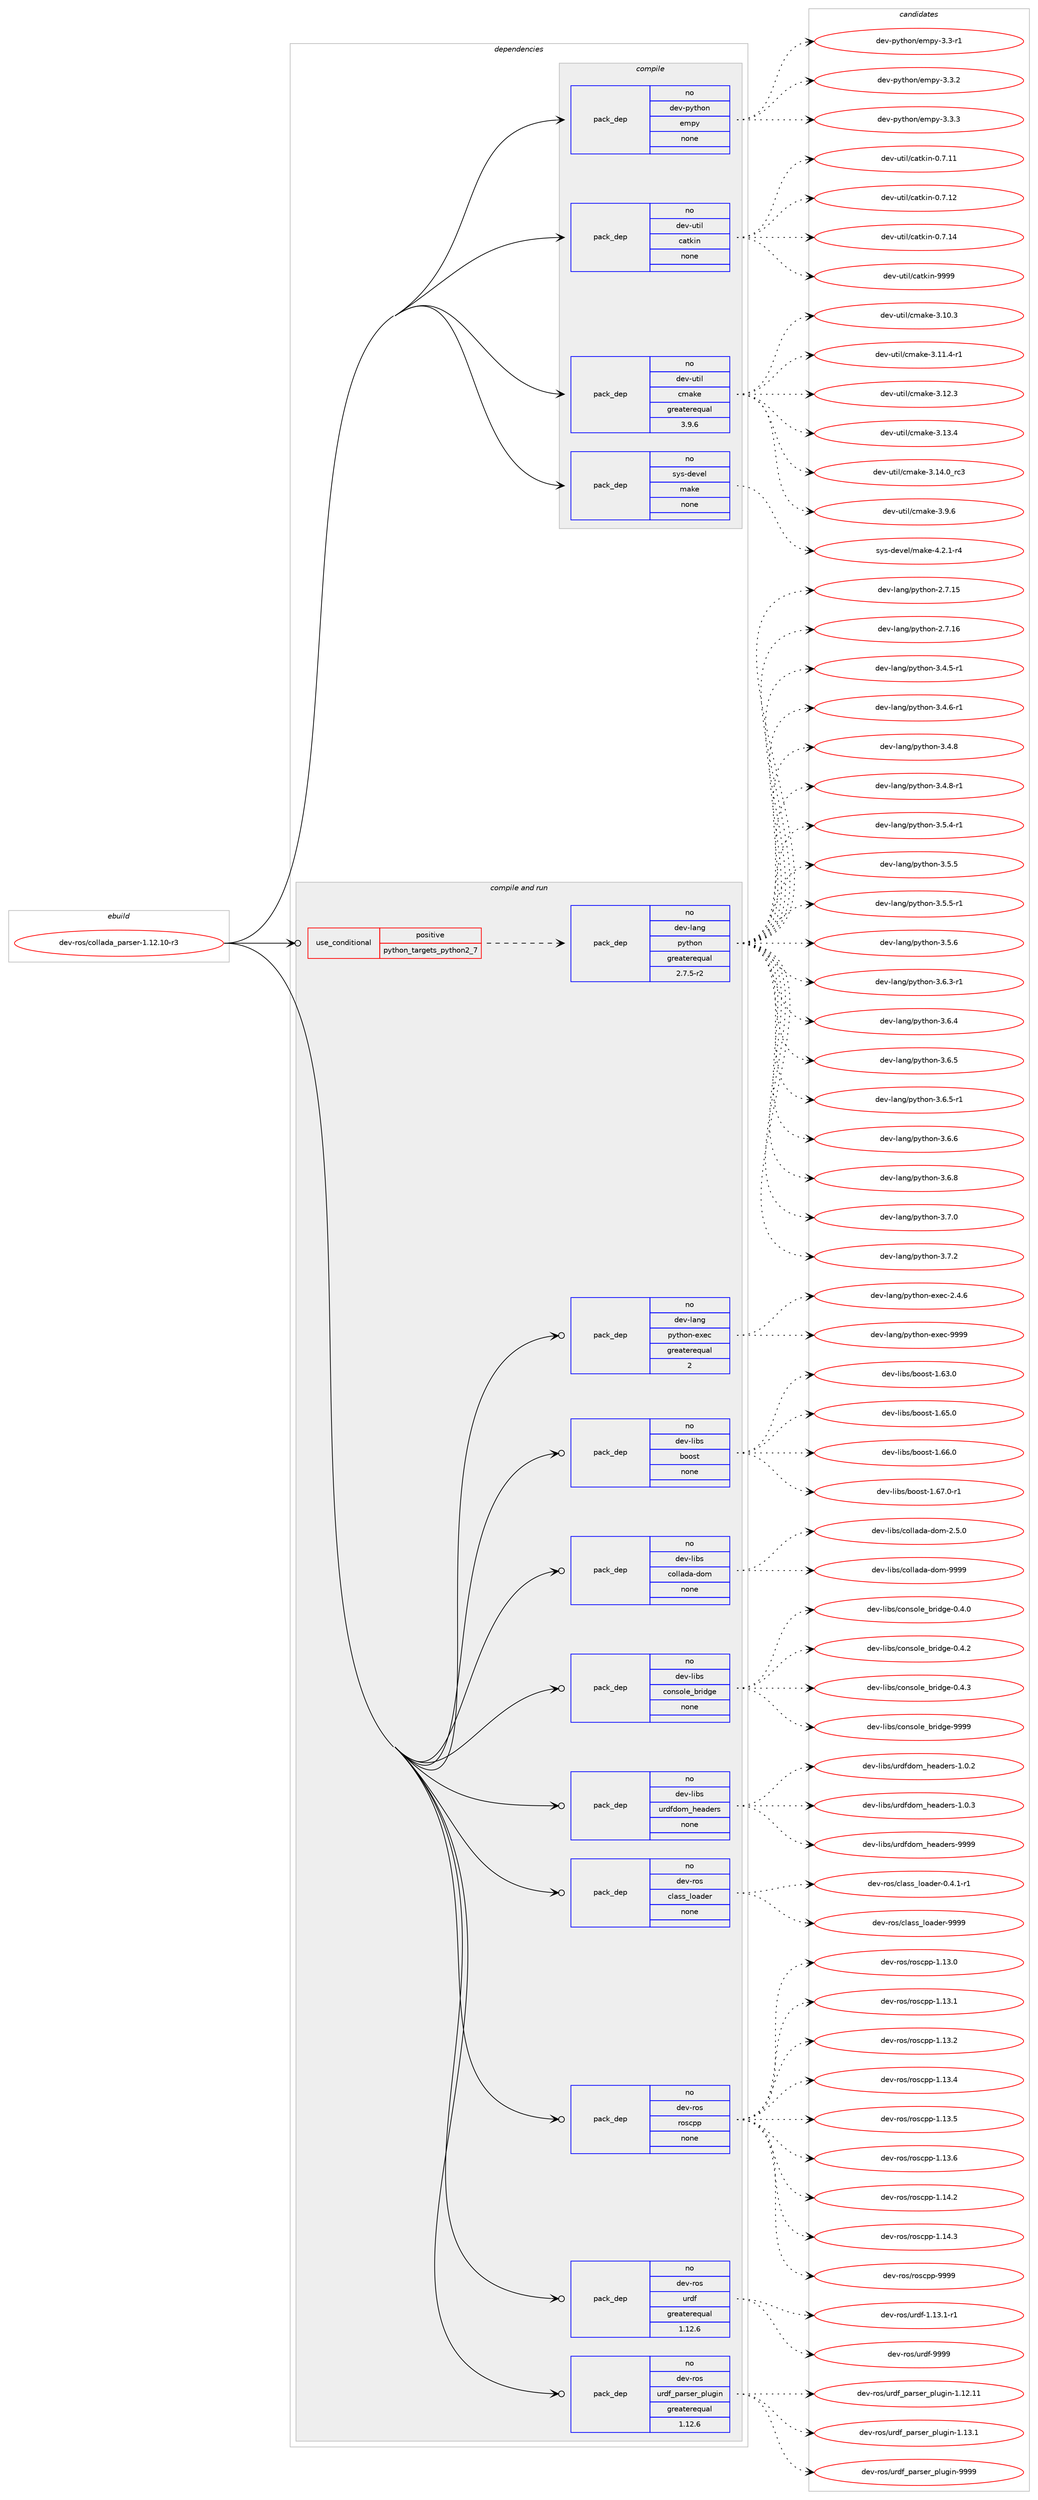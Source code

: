 digraph prolog {

# *************
# Graph options
# *************

newrank=true;
concentrate=true;
compound=true;
graph [rankdir=LR,fontname=Helvetica,fontsize=10,ranksep=1.5];#, ranksep=2.5, nodesep=0.2];
edge  [arrowhead=vee];
node  [fontname=Helvetica,fontsize=10];

# **********
# The ebuild
# **********

subgraph cluster_leftcol {
color=gray;
rank=same;
label=<<i>ebuild</i>>;
id [label="dev-ros/collada_parser-1.12.10-r3", color=red, width=4, href="../dev-ros/collada_parser-1.12.10-r3.svg"];
}

# ****************
# The dependencies
# ****************

subgraph cluster_midcol {
color=gray;
label=<<i>dependencies</i>>;
subgraph cluster_compile {
fillcolor="#eeeeee";
style=filled;
label=<<i>compile</i>>;
subgraph pack1041684 {
dependency1453142 [label=<<TABLE BORDER="0" CELLBORDER="1" CELLSPACING="0" CELLPADDING="4" WIDTH="220"><TR><TD ROWSPAN="6" CELLPADDING="30">pack_dep</TD></TR><TR><TD WIDTH="110">no</TD></TR><TR><TD>dev-python</TD></TR><TR><TD>empy</TD></TR><TR><TD>none</TD></TR><TR><TD></TD></TR></TABLE>>, shape=none, color=blue];
}
id:e -> dependency1453142:w [weight=20,style="solid",arrowhead="vee"];
subgraph pack1041685 {
dependency1453143 [label=<<TABLE BORDER="0" CELLBORDER="1" CELLSPACING="0" CELLPADDING="4" WIDTH="220"><TR><TD ROWSPAN="6" CELLPADDING="30">pack_dep</TD></TR><TR><TD WIDTH="110">no</TD></TR><TR><TD>dev-util</TD></TR><TR><TD>catkin</TD></TR><TR><TD>none</TD></TR><TR><TD></TD></TR></TABLE>>, shape=none, color=blue];
}
id:e -> dependency1453143:w [weight=20,style="solid",arrowhead="vee"];
subgraph pack1041686 {
dependency1453144 [label=<<TABLE BORDER="0" CELLBORDER="1" CELLSPACING="0" CELLPADDING="4" WIDTH="220"><TR><TD ROWSPAN="6" CELLPADDING="30">pack_dep</TD></TR><TR><TD WIDTH="110">no</TD></TR><TR><TD>dev-util</TD></TR><TR><TD>cmake</TD></TR><TR><TD>greaterequal</TD></TR><TR><TD>3.9.6</TD></TR></TABLE>>, shape=none, color=blue];
}
id:e -> dependency1453144:w [weight=20,style="solid",arrowhead="vee"];
subgraph pack1041687 {
dependency1453145 [label=<<TABLE BORDER="0" CELLBORDER="1" CELLSPACING="0" CELLPADDING="4" WIDTH="220"><TR><TD ROWSPAN="6" CELLPADDING="30">pack_dep</TD></TR><TR><TD WIDTH="110">no</TD></TR><TR><TD>sys-devel</TD></TR><TR><TD>make</TD></TR><TR><TD>none</TD></TR><TR><TD></TD></TR></TABLE>>, shape=none, color=blue];
}
id:e -> dependency1453145:w [weight=20,style="solid",arrowhead="vee"];
}
subgraph cluster_compileandrun {
fillcolor="#eeeeee";
style=filled;
label=<<i>compile and run</i>>;
subgraph cond388068 {
dependency1453146 [label=<<TABLE BORDER="0" CELLBORDER="1" CELLSPACING="0" CELLPADDING="4"><TR><TD ROWSPAN="3" CELLPADDING="10">use_conditional</TD></TR><TR><TD>positive</TD></TR><TR><TD>python_targets_python2_7</TD></TR></TABLE>>, shape=none, color=red];
subgraph pack1041688 {
dependency1453147 [label=<<TABLE BORDER="0" CELLBORDER="1" CELLSPACING="0" CELLPADDING="4" WIDTH="220"><TR><TD ROWSPAN="6" CELLPADDING="30">pack_dep</TD></TR><TR><TD WIDTH="110">no</TD></TR><TR><TD>dev-lang</TD></TR><TR><TD>python</TD></TR><TR><TD>greaterequal</TD></TR><TR><TD>2.7.5-r2</TD></TR></TABLE>>, shape=none, color=blue];
}
dependency1453146:e -> dependency1453147:w [weight=20,style="dashed",arrowhead="vee"];
}
id:e -> dependency1453146:w [weight=20,style="solid",arrowhead="odotvee"];
subgraph pack1041689 {
dependency1453148 [label=<<TABLE BORDER="0" CELLBORDER="1" CELLSPACING="0" CELLPADDING="4" WIDTH="220"><TR><TD ROWSPAN="6" CELLPADDING="30">pack_dep</TD></TR><TR><TD WIDTH="110">no</TD></TR><TR><TD>dev-lang</TD></TR><TR><TD>python-exec</TD></TR><TR><TD>greaterequal</TD></TR><TR><TD>2</TD></TR></TABLE>>, shape=none, color=blue];
}
id:e -> dependency1453148:w [weight=20,style="solid",arrowhead="odotvee"];
subgraph pack1041690 {
dependency1453149 [label=<<TABLE BORDER="0" CELLBORDER="1" CELLSPACING="0" CELLPADDING="4" WIDTH="220"><TR><TD ROWSPAN="6" CELLPADDING="30">pack_dep</TD></TR><TR><TD WIDTH="110">no</TD></TR><TR><TD>dev-libs</TD></TR><TR><TD>boost</TD></TR><TR><TD>none</TD></TR><TR><TD></TD></TR></TABLE>>, shape=none, color=blue];
}
id:e -> dependency1453149:w [weight=20,style="solid",arrowhead="odotvee"];
subgraph pack1041691 {
dependency1453150 [label=<<TABLE BORDER="0" CELLBORDER="1" CELLSPACING="0" CELLPADDING="4" WIDTH="220"><TR><TD ROWSPAN="6" CELLPADDING="30">pack_dep</TD></TR><TR><TD WIDTH="110">no</TD></TR><TR><TD>dev-libs</TD></TR><TR><TD>collada-dom</TD></TR><TR><TD>none</TD></TR><TR><TD></TD></TR></TABLE>>, shape=none, color=blue];
}
id:e -> dependency1453150:w [weight=20,style="solid",arrowhead="odotvee"];
subgraph pack1041692 {
dependency1453151 [label=<<TABLE BORDER="0" CELLBORDER="1" CELLSPACING="0" CELLPADDING="4" WIDTH="220"><TR><TD ROWSPAN="6" CELLPADDING="30">pack_dep</TD></TR><TR><TD WIDTH="110">no</TD></TR><TR><TD>dev-libs</TD></TR><TR><TD>console_bridge</TD></TR><TR><TD>none</TD></TR><TR><TD></TD></TR></TABLE>>, shape=none, color=blue];
}
id:e -> dependency1453151:w [weight=20,style="solid",arrowhead="odotvee"];
subgraph pack1041693 {
dependency1453152 [label=<<TABLE BORDER="0" CELLBORDER="1" CELLSPACING="0" CELLPADDING="4" WIDTH="220"><TR><TD ROWSPAN="6" CELLPADDING="30">pack_dep</TD></TR><TR><TD WIDTH="110">no</TD></TR><TR><TD>dev-libs</TD></TR><TR><TD>urdfdom_headers</TD></TR><TR><TD>none</TD></TR><TR><TD></TD></TR></TABLE>>, shape=none, color=blue];
}
id:e -> dependency1453152:w [weight=20,style="solid",arrowhead="odotvee"];
subgraph pack1041694 {
dependency1453153 [label=<<TABLE BORDER="0" CELLBORDER="1" CELLSPACING="0" CELLPADDING="4" WIDTH="220"><TR><TD ROWSPAN="6" CELLPADDING="30">pack_dep</TD></TR><TR><TD WIDTH="110">no</TD></TR><TR><TD>dev-ros</TD></TR><TR><TD>class_loader</TD></TR><TR><TD>none</TD></TR><TR><TD></TD></TR></TABLE>>, shape=none, color=blue];
}
id:e -> dependency1453153:w [weight=20,style="solid",arrowhead="odotvee"];
subgraph pack1041695 {
dependency1453154 [label=<<TABLE BORDER="0" CELLBORDER="1" CELLSPACING="0" CELLPADDING="4" WIDTH="220"><TR><TD ROWSPAN="6" CELLPADDING="30">pack_dep</TD></TR><TR><TD WIDTH="110">no</TD></TR><TR><TD>dev-ros</TD></TR><TR><TD>roscpp</TD></TR><TR><TD>none</TD></TR><TR><TD></TD></TR></TABLE>>, shape=none, color=blue];
}
id:e -> dependency1453154:w [weight=20,style="solid",arrowhead="odotvee"];
subgraph pack1041696 {
dependency1453155 [label=<<TABLE BORDER="0" CELLBORDER="1" CELLSPACING="0" CELLPADDING="4" WIDTH="220"><TR><TD ROWSPAN="6" CELLPADDING="30">pack_dep</TD></TR><TR><TD WIDTH="110">no</TD></TR><TR><TD>dev-ros</TD></TR><TR><TD>urdf</TD></TR><TR><TD>greaterequal</TD></TR><TR><TD>1.12.6</TD></TR></TABLE>>, shape=none, color=blue];
}
id:e -> dependency1453155:w [weight=20,style="solid",arrowhead="odotvee"];
subgraph pack1041697 {
dependency1453156 [label=<<TABLE BORDER="0" CELLBORDER="1" CELLSPACING="0" CELLPADDING="4" WIDTH="220"><TR><TD ROWSPAN="6" CELLPADDING="30">pack_dep</TD></TR><TR><TD WIDTH="110">no</TD></TR><TR><TD>dev-ros</TD></TR><TR><TD>urdf_parser_plugin</TD></TR><TR><TD>greaterequal</TD></TR><TR><TD>1.12.6</TD></TR></TABLE>>, shape=none, color=blue];
}
id:e -> dependency1453156:w [weight=20,style="solid",arrowhead="odotvee"];
}
subgraph cluster_run {
fillcolor="#eeeeee";
style=filled;
label=<<i>run</i>>;
}
}

# **************
# The candidates
# **************

subgraph cluster_choices {
rank=same;
color=gray;
label=<<i>candidates</i>>;

subgraph choice1041684 {
color=black;
nodesep=1;
choice1001011184511212111610411111047101109112121455146514511449 [label="dev-python/empy-3.3-r1", color=red, width=4,href="../dev-python/empy-3.3-r1.svg"];
choice1001011184511212111610411111047101109112121455146514650 [label="dev-python/empy-3.3.2", color=red, width=4,href="../dev-python/empy-3.3.2.svg"];
choice1001011184511212111610411111047101109112121455146514651 [label="dev-python/empy-3.3.3", color=red, width=4,href="../dev-python/empy-3.3.3.svg"];
dependency1453142:e -> choice1001011184511212111610411111047101109112121455146514511449:w [style=dotted,weight="100"];
dependency1453142:e -> choice1001011184511212111610411111047101109112121455146514650:w [style=dotted,weight="100"];
dependency1453142:e -> choice1001011184511212111610411111047101109112121455146514651:w [style=dotted,weight="100"];
}
subgraph choice1041685 {
color=black;
nodesep=1;
choice1001011184511711610510847999711610710511045484655464949 [label="dev-util/catkin-0.7.11", color=red, width=4,href="../dev-util/catkin-0.7.11.svg"];
choice1001011184511711610510847999711610710511045484655464950 [label="dev-util/catkin-0.7.12", color=red, width=4,href="../dev-util/catkin-0.7.12.svg"];
choice1001011184511711610510847999711610710511045484655464952 [label="dev-util/catkin-0.7.14", color=red, width=4,href="../dev-util/catkin-0.7.14.svg"];
choice100101118451171161051084799971161071051104557575757 [label="dev-util/catkin-9999", color=red, width=4,href="../dev-util/catkin-9999.svg"];
dependency1453143:e -> choice1001011184511711610510847999711610710511045484655464949:w [style=dotted,weight="100"];
dependency1453143:e -> choice1001011184511711610510847999711610710511045484655464950:w [style=dotted,weight="100"];
dependency1453143:e -> choice1001011184511711610510847999711610710511045484655464952:w [style=dotted,weight="100"];
dependency1453143:e -> choice100101118451171161051084799971161071051104557575757:w [style=dotted,weight="100"];
}
subgraph choice1041686 {
color=black;
nodesep=1;
choice1001011184511711610510847991099710710145514649484651 [label="dev-util/cmake-3.10.3", color=red, width=4,href="../dev-util/cmake-3.10.3.svg"];
choice10010111845117116105108479910997107101455146494946524511449 [label="dev-util/cmake-3.11.4-r1", color=red, width=4,href="../dev-util/cmake-3.11.4-r1.svg"];
choice1001011184511711610510847991099710710145514649504651 [label="dev-util/cmake-3.12.3", color=red, width=4,href="../dev-util/cmake-3.12.3.svg"];
choice1001011184511711610510847991099710710145514649514652 [label="dev-util/cmake-3.13.4", color=red, width=4,href="../dev-util/cmake-3.13.4.svg"];
choice1001011184511711610510847991099710710145514649524648951149951 [label="dev-util/cmake-3.14.0_rc3", color=red, width=4,href="../dev-util/cmake-3.14.0_rc3.svg"];
choice10010111845117116105108479910997107101455146574654 [label="dev-util/cmake-3.9.6", color=red, width=4,href="../dev-util/cmake-3.9.6.svg"];
dependency1453144:e -> choice1001011184511711610510847991099710710145514649484651:w [style=dotted,weight="100"];
dependency1453144:e -> choice10010111845117116105108479910997107101455146494946524511449:w [style=dotted,weight="100"];
dependency1453144:e -> choice1001011184511711610510847991099710710145514649504651:w [style=dotted,weight="100"];
dependency1453144:e -> choice1001011184511711610510847991099710710145514649514652:w [style=dotted,weight="100"];
dependency1453144:e -> choice1001011184511711610510847991099710710145514649524648951149951:w [style=dotted,weight="100"];
dependency1453144:e -> choice10010111845117116105108479910997107101455146574654:w [style=dotted,weight="100"];
}
subgraph choice1041687 {
color=black;
nodesep=1;
choice1151211154510010111810110847109971071014552465046494511452 [label="sys-devel/make-4.2.1-r4", color=red, width=4,href="../sys-devel/make-4.2.1-r4.svg"];
dependency1453145:e -> choice1151211154510010111810110847109971071014552465046494511452:w [style=dotted,weight="100"];
}
subgraph choice1041688 {
color=black;
nodesep=1;
choice10010111845108971101034711212111610411111045504655464953 [label="dev-lang/python-2.7.15", color=red, width=4,href="../dev-lang/python-2.7.15.svg"];
choice10010111845108971101034711212111610411111045504655464954 [label="dev-lang/python-2.7.16", color=red, width=4,href="../dev-lang/python-2.7.16.svg"];
choice1001011184510897110103471121211161041111104551465246534511449 [label="dev-lang/python-3.4.5-r1", color=red, width=4,href="../dev-lang/python-3.4.5-r1.svg"];
choice1001011184510897110103471121211161041111104551465246544511449 [label="dev-lang/python-3.4.6-r1", color=red, width=4,href="../dev-lang/python-3.4.6-r1.svg"];
choice100101118451089711010347112121116104111110455146524656 [label="dev-lang/python-3.4.8", color=red, width=4,href="../dev-lang/python-3.4.8.svg"];
choice1001011184510897110103471121211161041111104551465246564511449 [label="dev-lang/python-3.4.8-r1", color=red, width=4,href="../dev-lang/python-3.4.8-r1.svg"];
choice1001011184510897110103471121211161041111104551465346524511449 [label="dev-lang/python-3.5.4-r1", color=red, width=4,href="../dev-lang/python-3.5.4-r1.svg"];
choice100101118451089711010347112121116104111110455146534653 [label="dev-lang/python-3.5.5", color=red, width=4,href="../dev-lang/python-3.5.5.svg"];
choice1001011184510897110103471121211161041111104551465346534511449 [label="dev-lang/python-3.5.5-r1", color=red, width=4,href="../dev-lang/python-3.5.5-r1.svg"];
choice100101118451089711010347112121116104111110455146534654 [label="dev-lang/python-3.5.6", color=red, width=4,href="../dev-lang/python-3.5.6.svg"];
choice1001011184510897110103471121211161041111104551465446514511449 [label="dev-lang/python-3.6.3-r1", color=red, width=4,href="../dev-lang/python-3.6.3-r1.svg"];
choice100101118451089711010347112121116104111110455146544652 [label="dev-lang/python-3.6.4", color=red, width=4,href="../dev-lang/python-3.6.4.svg"];
choice100101118451089711010347112121116104111110455146544653 [label="dev-lang/python-3.6.5", color=red, width=4,href="../dev-lang/python-3.6.5.svg"];
choice1001011184510897110103471121211161041111104551465446534511449 [label="dev-lang/python-3.6.5-r1", color=red, width=4,href="../dev-lang/python-3.6.5-r1.svg"];
choice100101118451089711010347112121116104111110455146544654 [label="dev-lang/python-3.6.6", color=red, width=4,href="../dev-lang/python-3.6.6.svg"];
choice100101118451089711010347112121116104111110455146544656 [label="dev-lang/python-3.6.8", color=red, width=4,href="../dev-lang/python-3.6.8.svg"];
choice100101118451089711010347112121116104111110455146554648 [label="dev-lang/python-3.7.0", color=red, width=4,href="../dev-lang/python-3.7.0.svg"];
choice100101118451089711010347112121116104111110455146554650 [label="dev-lang/python-3.7.2", color=red, width=4,href="../dev-lang/python-3.7.2.svg"];
dependency1453147:e -> choice10010111845108971101034711212111610411111045504655464953:w [style=dotted,weight="100"];
dependency1453147:e -> choice10010111845108971101034711212111610411111045504655464954:w [style=dotted,weight="100"];
dependency1453147:e -> choice1001011184510897110103471121211161041111104551465246534511449:w [style=dotted,weight="100"];
dependency1453147:e -> choice1001011184510897110103471121211161041111104551465246544511449:w [style=dotted,weight="100"];
dependency1453147:e -> choice100101118451089711010347112121116104111110455146524656:w [style=dotted,weight="100"];
dependency1453147:e -> choice1001011184510897110103471121211161041111104551465246564511449:w [style=dotted,weight="100"];
dependency1453147:e -> choice1001011184510897110103471121211161041111104551465346524511449:w [style=dotted,weight="100"];
dependency1453147:e -> choice100101118451089711010347112121116104111110455146534653:w [style=dotted,weight="100"];
dependency1453147:e -> choice1001011184510897110103471121211161041111104551465346534511449:w [style=dotted,weight="100"];
dependency1453147:e -> choice100101118451089711010347112121116104111110455146534654:w [style=dotted,weight="100"];
dependency1453147:e -> choice1001011184510897110103471121211161041111104551465446514511449:w [style=dotted,weight="100"];
dependency1453147:e -> choice100101118451089711010347112121116104111110455146544652:w [style=dotted,weight="100"];
dependency1453147:e -> choice100101118451089711010347112121116104111110455146544653:w [style=dotted,weight="100"];
dependency1453147:e -> choice1001011184510897110103471121211161041111104551465446534511449:w [style=dotted,weight="100"];
dependency1453147:e -> choice100101118451089711010347112121116104111110455146544654:w [style=dotted,weight="100"];
dependency1453147:e -> choice100101118451089711010347112121116104111110455146544656:w [style=dotted,weight="100"];
dependency1453147:e -> choice100101118451089711010347112121116104111110455146554648:w [style=dotted,weight="100"];
dependency1453147:e -> choice100101118451089711010347112121116104111110455146554650:w [style=dotted,weight="100"];
}
subgraph choice1041689 {
color=black;
nodesep=1;
choice1001011184510897110103471121211161041111104510112010199455046524654 [label="dev-lang/python-exec-2.4.6", color=red, width=4,href="../dev-lang/python-exec-2.4.6.svg"];
choice10010111845108971101034711212111610411111045101120101994557575757 [label="dev-lang/python-exec-9999", color=red, width=4,href="../dev-lang/python-exec-9999.svg"];
dependency1453148:e -> choice1001011184510897110103471121211161041111104510112010199455046524654:w [style=dotted,weight="100"];
dependency1453148:e -> choice10010111845108971101034711212111610411111045101120101994557575757:w [style=dotted,weight="100"];
}
subgraph choice1041690 {
color=black;
nodesep=1;
choice1001011184510810598115479811111111511645494654514648 [label="dev-libs/boost-1.63.0", color=red, width=4,href="../dev-libs/boost-1.63.0.svg"];
choice1001011184510810598115479811111111511645494654534648 [label="dev-libs/boost-1.65.0", color=red, width=4,href="../dev-libs/boost-1.65.0.svg"];
choice1001011184510810598115479811111111511645494654544648 [label="dev-libs/boost-1.66.0", color=red, width=4,href="../dev-libs/boost-1.66.0.svg"];
choice10010111845108105981154798111111115116454946545546484511449 [label="dev-libs/boost-1.67.0-r1", color=red, width=4,href="../dev-libs/boost-1.67.0-r1.svg"];
dependency1453149:e -> choice1001011184510810598115479811111111511645494654514648:w [style=dotted,weight="100"];
dependency1453149:e -> choice1001011184510810598115479811111111511645494654534648:w [style=dotted,weight="100"];
dependency1453149:e -> choice1001011184510810598115479811111111511645494654544648:w [style=dotted,weight="100"];
dependency1453149:e -> choice10010111845108105981154798111111115116454946545546484511449:w [style=dotted,weight="100"];
}
subgraph choice1041691 {
color=black;
nodesep=1;
choice10010111845108105981154799111108108971009745100111109455046534648 [label="dev-libs/collada-dom-2.5.0", color=red, width=4,href="../dev-libs/collada-dom-2.5.0.svg"];
choice100101118451081059811547991111081089710097451001111094557575757 [label="dev-libs/collada-dom-9999", color=red, width=4,href="../dev-libs/collada-dom-9999.svg"];
dependency1453150:e -> choice10010111845108105981154799111108108971009745100111109455046534648:w [style=dotted,weight="100"];
dependency1453150:e -> choice100101118451081059811547991111081089710097451001111094557575757:w [style=dotted,weight="100"];
}
subgraph choice1041692 {
color=black;
nodesep=1;
choice100101118451081059811547991111101151111081019598114105100103101454846524648 [label="dev-libs/console_bridge-0.4.0", color=red, width=4,href="../dev-libs/console_bridge-0.4.0.svg"];
choice100101118451081059811547991111101151111081019598114105100103101454846524650 [label="dev-libs/console_bridge-0.4.2", color=red, width=4,href="../dev-libs/console_bridge-0.4.2.svg"];
choice100101118451081059811547991111101151111081019598114105100103101454846524651 [label="dev-libs/console_bridge-0.4.3", color=red, width=4,href="../dev-libs/console_bridge-0.4.3.svg"];
choice1001011184510810598115479911111011511110810195981141051001031014557575757 [label="dev-libs/console_bridge-9999", color=red, width=4,href="../dev-libs/console_bridge-9999.svg"];
dependency1453151:e -> choice100101118451081059811547991111101151111081019598114105100103101454846524648:w [style=dotted,weight="100"];
dependency1453151:e -> choice100101118451081059811547991111101151111081019598114105100103101454846524650:w [style=dotted,weight="100"];
dependency1453151:e -> choice100101118451081059811547991111101151111081019598114105100103101454846524651:w [style=dotted,weight="100"];
dependency1453151:e -> choice1001011184510810598115479911111011511110810195981141051001031014557575757:w [style=dotted,weight="100"];
}
subgraph choice1041693 {
color=black;
nodesep=1;
choice1001011184510810598115471171141001021001111099510410197100101114115454946484650 [label="dev-libs/urdfdom_headers-1.0.2", color=red, width=4,href="../dev-libs/urdfdom_headers-1.0.2.svg"];
choice1001011184510810598115471171141001021001111099510410197100101114115454946484651 [label="dev-libs/urdfdom_headers-1.0.3", color=red, width=4,href="../dev-libs/urdfdom_headers-1.0.3.svg"];
choice10010111845108105981154711711410010210011110995104101971001011141154557575757 [label="dev-libs/urdfdom_headers-9999", color=red, width=4,href="../dev-libs/urdfdom_headers-9999.svg"];
dependency1453152:e -> choice1001011184510810598115471171141001021001111099510410197100101114115454946484650:w [style=dotted,weight="100"];
dependency1453152:e -> choice1001011184510810598115471171141001021001111099510410197100101114115454946484651:w [style=dotted,weight="100"];
dependency1453152:e -> choice10010111845108105981154711711410010210011110995104101971001011141154557575757:w [style=dotted,weight="100"];
}
subgraph choice1041694 {
color=black;
nodesep=1;
choice1001011184511411111547991089711511595108111971001011144548465246494511449 [label="dev-ros/class_loader-0.4.1-r1", color=red, width=4,href="../dev-ros/class_loader-0.4.1-r1.svg"];
choice1001011184511411111547991089711511595108111971001011144557575757 [label="dev-ros/class_loader-9999", color=red, width=4,href="../dev-ros/class_loader-9999.svg"];
dependency1453153:e -> choice1001011184511411111547991089711511595108111971001011144548465246494511449:w [style=dotted,weight="100"];
dependency1453153:e -> choice1001011184511411111547991089711511595108111971001011144557575757:w [style=dotted,weight="100"];
}
subgraph choice1041695 {
color=black;
nodesep=1;
choice10010111845114111115471141111159911211245494649514648 [label="dev-ros/roscpp-1.13.0", color=red, width=4,href="../dev-ros/roscpp-1.13.0.svg"];
choice10010111845114111115471141111159911211245494649514649 [label="dev-ros/roscpp-1.13.1", color=red, width=4,href="../dev-ros/roscpp-1.13.1.svg"];
choice10010111845114111115471141111159911211245494649514650 [label="dev-ros/roscpp-1.13.2", color=red, width=4,href="../dev-ros/roscpp-1.13.2.svg"];
choice10010111845114111115471141111159911211245494649514652 [label="dev-ros/roscpp-1.13.4", color=red, width=4,href="../dev-ros/roscpp-1.13.4.svg"];
choice10010111845114111115471141111159911211245494649514653 [label="dev-ros/roscpp-1.13.5", color=red, width=4,href="../dev-ros/roscpp-1.13.5.svg"];
choice10010111845114111115471141111159911211245494649514654 [label="dev-ros/roscpp-1.13.6", color=red, width=4,href="../dev-ros/roscpp-1.13.6.svg"];
choice10010111845114111115471141111159911211245494649524650 [label="dev-ros/roscpp-1.14.2", color=red, width=4,href="../dev-ros/roscpp-1.14.2.svg"];
choice10010111845114111115471141111159911211245494649524651 [label="dev-ros/roscpp-1.14.3", color=red, width=4,href="../dev-ros/roscpp-1.14.3.svg"];
choice1001011184511411111547114111115991121124557575757 [label="dev-ros/roscpp-9999", color=red, width=4,href="../dev-ros/roscpp-9999.svg"];
dependency1453154:e -> choice10010111845114111115471141111159911211245494649514648:w [style=dotted,weight="100"];
dependency1453154:e -> choice10010111845114111115471141111159911211245494649514649:w [style=dotted,weight="100"];
dependency1453154:e -> choice10010111845114111115471141111159911211245494649514650:w [style=dotted,weight="100"];
dependency1453154:e -> choice10010111845114111115471141111159911211245494649514652:w [style=dotted,weight="100"];
dependency1453154:e -> choice10010111845114111115471141111159911211245494649514653:w [style=dotted,weight="100"];
dependency1453154:e -> choice10010111845114111115471141111159911211245494649514654:w [style=dotted,weight="100"];
dependency1453154:e -> choice10010111845114111115471141111159911211245494649524650:w [style=dotted,weight="100"];
dependency1453154:e -> choice10010111845114111115471141111159911211245494649524651:w [style=dotted,weight="100"];
dependency1453154:e -> choice1001011184511411111547114111115991121124557575757:w [style=dotted,weight="100"];
}
subgraph choice1041696 {
color=black;
nodesep=1;
choice1001011184511411111547117114100102454946495146494511449 [label="dev-ros/urdf-1.13.1-r1", color=red, width=4,href="../dev-ros/urdf-1.13.1-r1.svg"];
choice10010111845114111115471171141001024557575757 [label="dev-ros/urdf-9999", color=red, width=4,href="../dev-ros/urdf-9999.svg"];
dependency1453155:e -> choice1001011184511411111547117114100102454946495146494511449:w [style=dotted,weight="100"];
dependency1453155:e -> choice10010111845114111115471171141001024557575757:w [style=dotted,weight="100"];
}
subgraph choice1041697 {
color=black;
nodesep=1;
choice10010111845114111115471171141001029511297114115101114951121081171031051104549464950464949 [label="dev-ros/urdf_parser_plugin-1.12.11", color=red, width=4,href="../dev-ros/urdf_parser_plugin-1.12.11.svg"];
choice100101118451141111154711711410010295112971141151011149511210811710310511045494649514649 [label="dev-ros/urdf_parser_plugin-1.13.1", color=red, width=4,href="../dev-ros/urdf_parser_plugin-1.13.1.svg"];
choice10010111845114111115471171141001029511297114115101114951121081171031051104557575757 [label="dev-ros/urdf_parser_plugin-9999", color=red, width=4,href="../dev-ros/urdf_parser_plugin-9999.svg"];
dependency1453156:e -> choice10010111845114111115471171141001029511297114115101114951121081171031051104549464950464949:w [style=dotted,weight="100"];
dependency1453156:e -> choice100101118451141111154711711410010295112971141151011149511210811710310511045494649514649:w [style=dotted,weight="100"];
dependency1453156:e -> choice10010111845114111115471171141001029511297114115101114951121081171031051104557575757:w [style=dotted,weight="100"];
}
}

}
